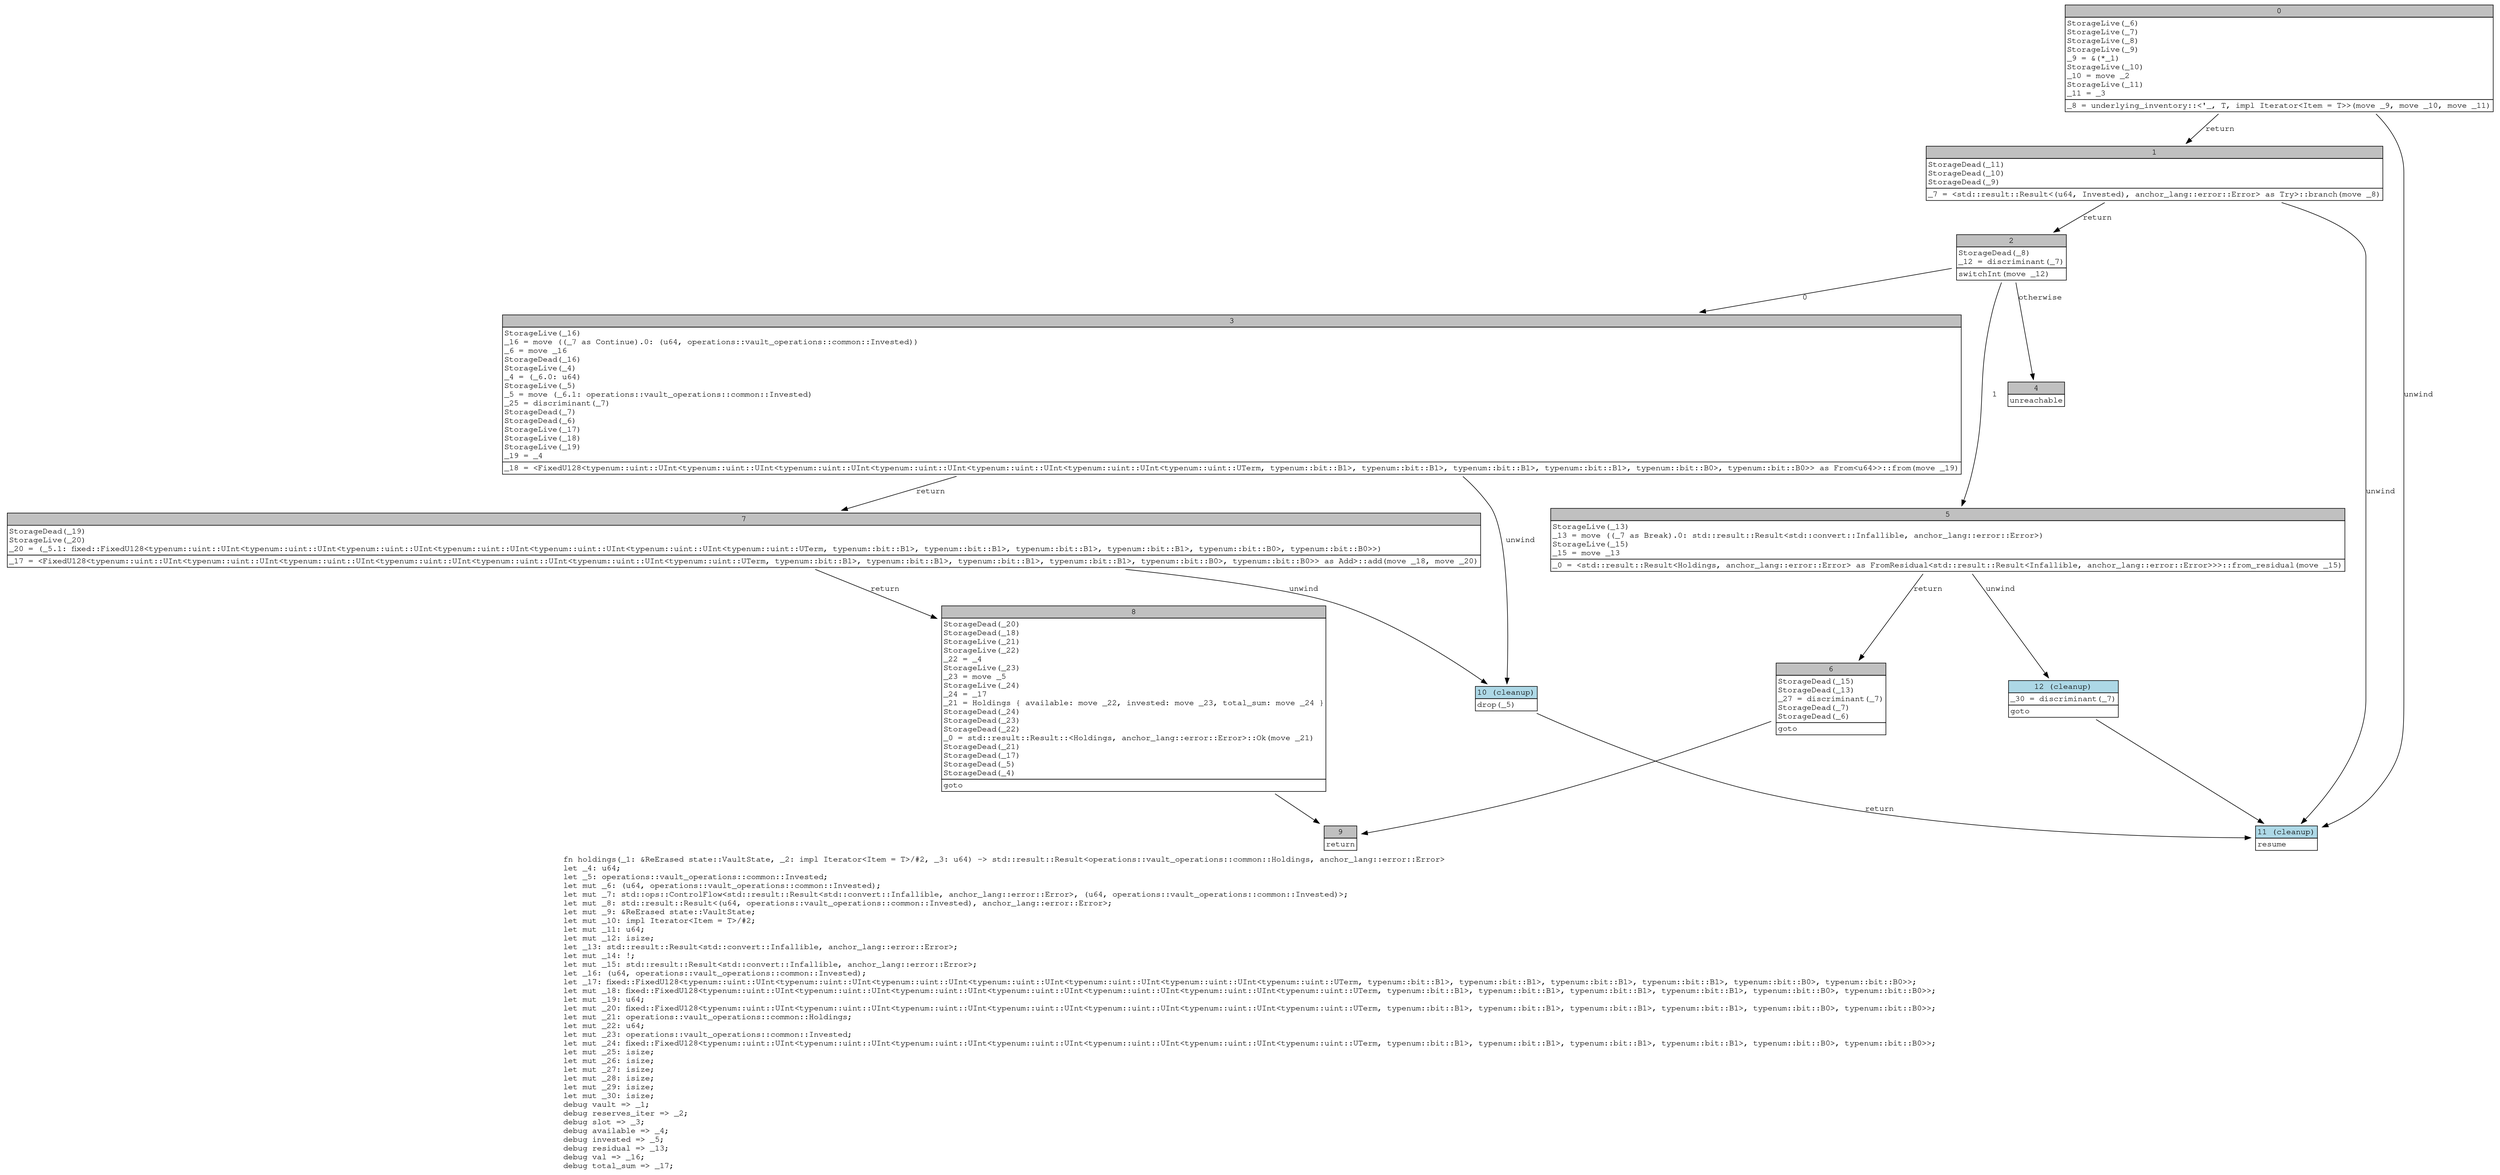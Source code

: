 digraph Mir_0_422 {
    graph [fontname="Courier, monospace"];
    node [fontname="Courier, monospace"];
    edge [fontname="Courier, monospace"];
    label=<fn holdings(_1: &amp;ReErased state::VaultState, _2: impl Iterator&lt;Item = T&gt;/#2, _3: u64) -&gt; std::result::Result&lt;operations::vault_operations::common::Holdings, anchor_lang::error::Error&gt;<br align="left"/>let _4: u64;<br align="left"/>let _5: operations::vault_operations::common::Invested;<br align="left"/>let mut _6: (u64, operations::vault_operations::common::Invested);<br align="left"/>let mut _7: std::ops::ControlFlow&lt;std::result::Result&lt;std::convert::Infallible, anchor_lang::error::Error&gt;, (u64, operations::vault_operations::common::Invested)&gt;;<br align="left"/>let mut _8: std::result::Result&lt;(u64, operations::vault_operations::common::Invested), anchor_lang::error::Error&gt;;<br align="left"/>let mut _9: &amp;ReErased state::VaultState;<br align="left"/>let mut _10: impl Iterator&lt;Item = T&gt;/#2;<br align="left"/>let mut _11: u64;<br align="left"/>let mut _12: isize;<br align="left"/>let _13: std::result::Result&lt;std::convert::Infallible, anchor_lang::error::Error&gt;;<br align="left"/>let mut _14: !;<br align="left"/>let mut _15: std::result::Result&lt;std::convert::Infallible, anchor_lang::error::Error&gt;;<br align="left"/>let _16: (u64, operations::vault_operations::common::Invested);<br align="left"/>let _17: fixed::FixedU128&lt;typenum::uint::UInt&lt;typenum::uint::UInt&lt;typenum::uint::UInt&lt;typenum::uint::UInt&lt;typenum::uint::UInt&lt;typenum::uint::UInt&lt;typenum::uint::UTerm, typenum::bit::B1&gt;, typenum::bit::B1&gt;, typenum::bit::B1&gt;, typenum::bit::B1&gt;, typenum::bit::B0&gt;, typenum::bit::B0&gt;&gt;;<br align="left"/>let mut _18: fixed::FixedU128&lt;typenum::uint::UInt&lt;typenum::uint::UInt&lt;typenum::uint::UInt&lt;typenum::uint::UInt&lt;typenum::uint::UInt&lt;typenum::uint::UInt&lt;typenum::uint::UTerm, typenum::bit::B1&gt;, typenum::bit::B1&gt;, typenum::bit::B1&gt;, typenum::bit::B1&gt;, typenum::bit::B0&gt;, typenum::bit::B0&gt;&gt;;<br align="left"/>let mut _19: u64;<br align="left"/>let mut _20: fixed::FixedU128&lt;typenum::uint::UInt&lt;typenum::uint::UInt&lt;typenum::uint::UInt&lt;typenum::uint::UInt&lt;typenum::uint::UInt&lt;typenum::uint::UInt&lt;typenum::uint::UTerm, typenum::bit::B1&gt;, typenum::bit::B1&gt;, typenum::bit::B1&gt;, typenum::bit::B1&gt;, typenum::bit::B0&gt;, typenum::bit::B0&gt;&gt;;<br align="left"/>let mut _21: operations::vault_operations::common::Holdings;<br align="left"/>let mut _22: u64;<br align="left"/>let mut _23: operations::vault_operations::common::Invested;<br align="left"/>let mut _24: fixed::FixedU128&lt;typenum::uint::UInt&lt;typenum::uint::UInt&lt;typenum::uint::UInt&lt;typenum::uint::UInt&lt;typenum::uint::UInt&lt;typenum::uint::UInt&lt;typenum::uint::UTerm, typenum::bit::B1&gt;, typenum::bit::B1&gt;, typenum::bit::B1&gt;, typenum::bit::B1&gt;, typenum::bit::B0&gt;, typenum::bit::B0&gt;&gt;;<br align="left"/>let mut _25: isize;<br align="left"/>let mut _26: isize;<br align="left"/>let mut _27: isize;<br align="left"/>let mut _28: isize;<br align="left"/>let mut _29: isize;<br align="left"/>let mut _30: isize;<br align="left"/>debug vault =&gt; _1;<br align="left"/>debug reserves_iter =&gt; _2;<br align="left"/>debug slot =&gt; _3;<br align="left"/>debug available =&gt; _4;<br align="left"/>debug invested =&gt; _5;<br align="left"/>debug residual =&gt; _13;<br align="left"/>debug val =&gt; _16;<br align="left"/>debug total_sum =&gt; _17;<br align="left"/>>;
    bb0__0_422 [shape="none", label=<<table border="0" cellborder="1" cellspacing="0"><tr><td bgcolor="gray" align="center" colspan="1">0</td></tr><tr><td align="left" balign="left">StorageLive(_6)<br/>StorageLive(_7)<br/>StorageLive(_8)<br/>StorageLive(_9)<br/>_9 = &amp;(*_1)<br/>StorageLive(_10)<br/>_10 = move _2<br/>StorageLive(_11)<br/>_11 = _3<br/></td></tr><tr><td align="left">_8 = underlying_inventory::&lt;'_, T, impl Iterator&lt;Item = T&gt;&gt;(move _9, move _10, move _11)</td></tr></table>>];
    bb1__0_422 [shape="none", label=<<table border="0" cellborder="1" cellspacing="0"><tr><td bgcolor="gray" align="center" colspan="1">1</td></tr><tr><td align="left" balign="left">StorageDead(_11)<br/>StorageDead(_10)<br/>StorageDead(_9)<br/></td></tr><tr><td align="left">_7 = &lt;std::result::Result&lt;(u64, Invested), anchor_lang::error::Error&gt; as Try&gt;::branch(move _8)</td></tr></table>>];
    bb2__0_422 [shape="none", label=<<table border="0" cellborder="1" cellspacing="0"><tr><td bgcolor="gray" align="center" colspan="1">2</td></tr><tr><td align="left" balign="left">StorageDead(_8)<br/>_12 = discriminant(_7)<br/></td></tr><tr><td align="left">switchInt(move _12)</td></tr></table>>];
    bb3__0_422 [shape="none", label=<<table border="0" cellborder="1" cellspacing="0"><tr><td bgcolor="gray" align="center" colspan="1">3</td></tr><tr><td align="left" balign="left">StorageLive(_16)<br/>_16 = move ((_7 as Continue).0: (u64, operations::vault_operations::common::Invested))<br/>_6 = move _16<br/>StorageDead(_16)<br/>StorageLive(_4)<br/>_4 = (_6.0: u64)<br/>StorageLive(_5)<br/>_5 = move (_6.1: operations::vault_operations::common::Invested)<br/>_25 = discriminant(_7)<br/>StorageDead(_7)<br/>StorageDead(_6)<br/>StorageLive(_17)<br/>StorageLive(_18)<br/>StorageLive(_19)<br/>_19 = _4<br/></td></tr><tr><td align="left">_18 = &lt;FixedU128&lt;typenum::uint::UInt&lt;typenum::uint::UInt&lt;typenum::uint::UInt&lt;typenum::uint::UInt&lt;typenum::uint::UInt&lt;typenum::uint::UInt&lt;typenum::uint::UTerm, typenum::bit::B1&gt;, typenum::bit::B1&gt;, typenum::bit::B1&gt;, typenum::bit::B1&gt;, typenum::bit::B0&gt;, typenum::bit::B0&gt;&gt; as From&lt;u64&gt;&gt;::from(move _19)</td></tr></table>>];
    bb4__0_422 [shape="none", label=<<table border="0" cellborder="1" cellspacing="0"><tr><td bgcolor="gray" align="center" colspan="1">4</td></tr><tr><td align="left">unreachable</td></tr></table>>];
    bb5__0_422 [shape="none", label=<<table border="0" cellborder="1" cellspacing="0"><tr><td bgcolor="gray" align="center" colspan="1">5</td></tr><tr><td align="left" balign="left">StorageLive(_13)<br/>_13 = move ((_7 as Break).0: std::result::Result&lt;std::convert::Infallible, anchor_lang::error::Error&gt;)<br/>StorageLive(_15)<br/>_15 = move _13<br/></td></tr><tr><td align="left">_0 = &lt;std::result::Result&lt;Holdings, anchor_lang::error::Error&gt; as FromResidual&lt;std::result::Result&lt;Infallible, anchor_lang::error::Error&gt;&gt;&gt;::from_residual(move _15)</td></tr></table>>];
    bb6__0_422 [shape="none", label=<<table border="0" cellborder="1" cellspacing="0"><tr><td bgcolor="gray" align="center" colspan="1">6</td></tr><tr><td align="left" balign="left">StorageDead(_15)<br/>StorageDead(_13)<br/>_27 = discriminant(_7)<br/>StorageDead(_7)<br/>StorageDead(_6)<br/></td></tr><tr><td align="left">goto</td></tr></table>>];
    bb7__0_422 [shape="none", label=<<table border="0" cellborder="1" cellspacing="0"><tr><td bgcolor="gray" align="center" colspan="1">7</td></tr><tr><td align="left" balign="left">StorageDead(_19)<br/>StorageLive(_20)<br/>_20 = (_5.1: fixed::FixedU128&lt;typenum::uint::UInt&lt;typenum::uint::UInt&lt;typenum::uint::UInt&lt;typenum::uint::UInt&lt;typenum::uint::UInt&lt;typenum::uint::UInt&lt;typenum::uint::UTerm, typenum::bit::B1&gt;, typenum::bit::B1&gt;, typenum::bit::B1&gt;, typenum::bit::B1&gt;, typenum::bit::B0&gt;, typenum::bit::B0&gt;&gt;)<br/></td></tr><tr><td align="left">_17 = &lt;FixedU128&lt;typenum::uint::UInt&lt;typenum::uint::UInt&lt;typenum::uint::UInt&lt;typenum::uint::UInt&lt;typenum::uint::UInt&lt;typenum::uint::UInt&lt;typenum::uint::UTerm, typenum::bit::B1&gt;, typenum::bit::B1&gt;, typenum::bit::B1&gt;, typenum::bit::B1&gt;, typenum::bit::B0&gt;, typenum::bit::B0&gt;&gt; as Add&gt;::add(move _18, move _20)</td></tr></table>>];
    bb8__0_422 [shape="none", label=<<table border="0" cellborder="1" cellspacing="0"><tr><td bgcolor="gray" align="center" colspan="1">8</td></tr><tr><td align="left" balign="left">StorageDead(_20)<br/>StorageDead(_18)<br/>StorageLive(_21)<br/>StorageLive(_22)<br/>_22 = _4<br/>StorageLive(_23)<br/>_23 = move _5<br/>StorageLive(_24)<br/>_24 = _17<br/>_21 = Holdings { available: move _22, invested: move _23, total_sum: move _24 }<br/>StorageDead(_24)<br/>StorageDead(_23)<br/>StorageDead(_22)<br/>_0 = std::result::Result::&lt;Holdings, anchor_lang::error::Error&gt;::Ok(move _21)<br/>StorageDead(_21)<br/>StorageDead(_17)<br/>StorageDead(_5)<br/>StorageDead(_4)<br/></td></tr><tr><td align="left">goto</td></tr></table>>];
    bb9__0_422 [shape="none", label=<<table border="0" cellborder="1" cellspacing="0"><tr><td bgcolor="gray" align="center" colspan="1">9</td></tr><tr><td align="left">return</td></tr></table>>];
    bb10__0_422 [shape="none", label=<<table border="0" cellborder="1" cellspacing="0"><tr><td bgcolor="lightblue" align="center" colspan="1">10 (cleanup)</td></tr><tr><td align="left">drop(_5)</td></tr></table>>];
    bb11__0_422 [shape="none", label=<<table border="0" cellborder="1" cellspacing="0"><tr><td bgcolor="lightblue" align="center" colspan="1">11 (cleanup)</td></tr><tr><td align="left">resume</td></tr></table>>];
    bb12__0_422 [shape="none", label=<<table border="0" cellborder="1" cellspacing="0"><tr><td bgcolor="lightblue" align="center" colspan="1">12 (cleanup)</td></tr><tr><td align="left" balign="left">_30 = discriminant(_7)<br/></td></tr><tr><td align="left">goto</td></tr></table>>];
    bb0__0_422 -> bb1__0_422 [label="return"];
    bb0__0_422 -> bb11__0_422 [label="unwind"];
    bb1__0_422 -> bb2__0_422 [label="return"];
    bb1__0_422 -> bb11__0_422 [label="unwind"];
    bb2__0_422 -> bb3__0_422 [label="0"];
    bb2__0_422 -> bb5__0_422 [label="1"];
    bb2__0_422 -> bb4__0_422 [label="otherwise"];
    bb3__0_422 -> bb7__0_422 [label="return"];
    bb3__0_422 -> bb10__0_422 [label="unwind"];
    bb5__0_422 -> bb6__0_422 [label="return"];
    bb5__0_422 -> bb12__0_422 [label="unwind"];
    bb6__0_422 -> bb9__0_422 [label=""];
    bb7__0_422 -> bb8__0_422 [label="return"];
    bb7__0_422 -> bb10__0_422 [label="unwind"];
    bb8__0_422 -> bb9__0_422 [label=""];
    bb10__0_422 -> bb11__0_422 [label="return"];
    bb12__0_422 -> bb11__0_422 [label=""];
}
